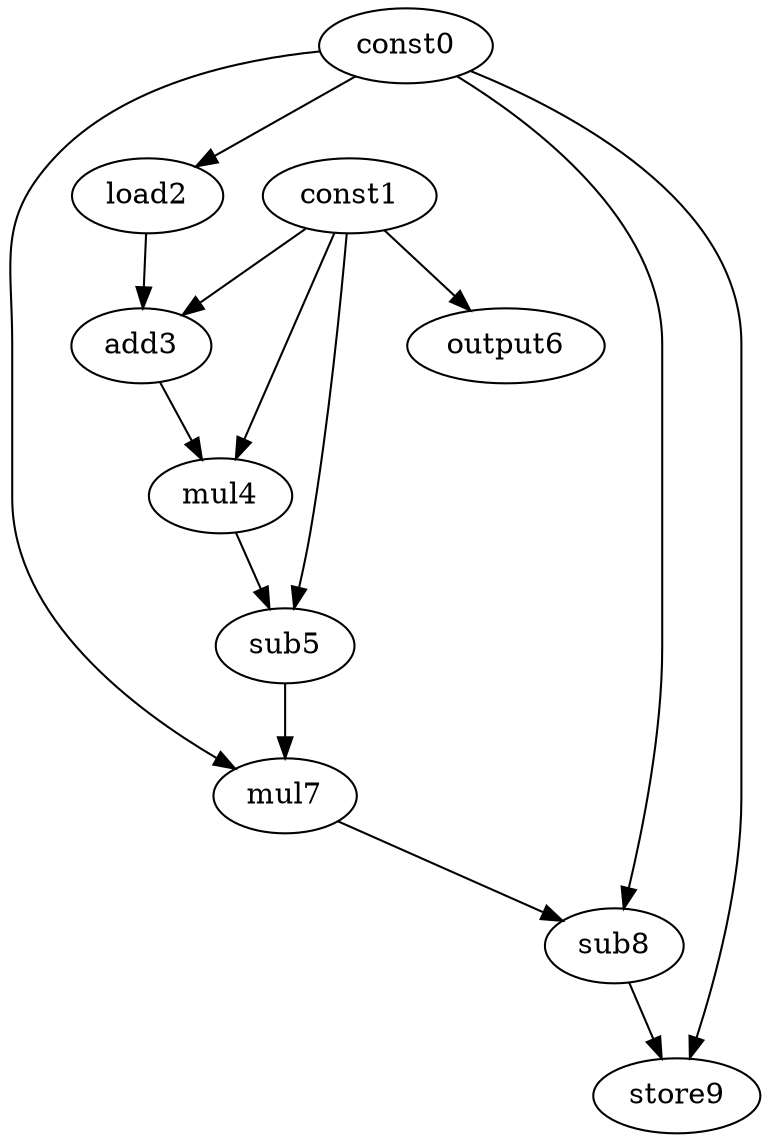 digraph G { 
const0[opcode=const]; 
const1[opcode=const]; 
load2[opcode=load]; 
add3[opcode=add]; 
mul4[opcode=mul]; 
sub5[opcode=sub]; 
output6[opcode=output]; 
mul7[opcode=mul]; 
sub8[opcode=sub]; 
store9[opcode=store]; 
const0->load2[operand=0];
const1->output6[operand=0];
const1->add3[operand=0];
load2->add3[operand=1];
const1->mul4[operand=0];
add3->mul4[operand=1];
const1->sub5[operand=0];
mul4->sub5[operand=1];
const0->mul7[operand=0];
sub5->mul7[operand=1];
const0->sub8[operand=0];
mul7->sub8[operand=1];
sub8->store9[operand=0];
const0->store9[operand=1];
}
